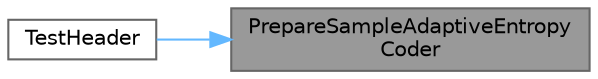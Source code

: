 digraph "PrepareSampleAdaptiveEntropyCoder"
{
 // LATEX_PDF_SIZE
  bgcolor="transparent";
  edge [fontname=Helvetica,fontsize=10,labelfontname=Helvetica,labelfontsize=10];
  node [fontname=Helvetica,fontsize=10,shape=box,height=0.2,width=0.4];
  rankdir="RL";
  Node1 [id="Node000001",label="PrepareSampleAdaptiveEntropy\lCoder",height=0.2,width=0.4,color="gray40", fillcolor="grey60", style="filled", fontcolor="black",tooltip=" "];
  Node1 -> Node2 [id="edge3_Node000001_Node000002",dir="back",color="steelblue1",style="solid",tooltip=" "];
  Node2 [id="Node000002",label="TestHeader",height=0.2,width=0.4,color="grey40", fillcolor="white", style="filled",URL="$generate__image_8c.html#a7c0526eafc78103d6067815877e28fe8",tooltip=" "];
}
